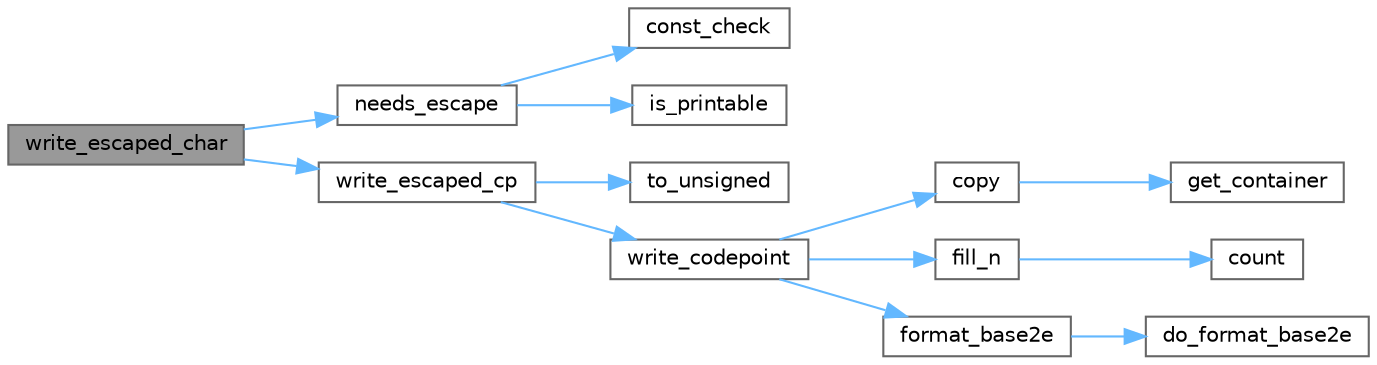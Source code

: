 digraph "write_escaped_char"
{
 // LATEX_PDF_SIZE
  bgcolor="transparent";
  edge [fontname=Helvetica,fontsize=10,labelfontname=Helvetica,labelfontsize=10];
  node [fontname=Helvetica,fontsize=10,shape=box,height=0.2,width=0.4];
  rankdir="LR";
  Node1 [id="Node000001",label="write_escaped_char",height=0.2,width=0.4,color="gray40", fillcolor="grey60", style="filled", fontcolor="black",tooltip=" "];
  Node1 -> Node2 [id="edge1_Node000001_Node000002",color="steelblue1",style="solid",tooltip=" "];
  Node2 [id="Node000002",label="needs_escape",height=0.2,width=0.4,color="grey40", fillcolor="white", style="filled",URL="$namespacedetail.html#ad067f15eb4a7290df2b3386c31678552",tooltip=" "];
  Node2 -> Node3 [id="edge2_Node000002_Node000003",color="steelblue1",style="solid",tooltip=" "];
  Node3 [id="Node000003",label="const_check",height=0.2,width=0.4,color="grey40", fillcolor="white", style="filled",URL="$namespacedetail.html#a3279dca70405e483511edbe9c391a376",tooltip=" "];
  Node2 -> Node4 [id="edge3_Node000002_Node000004",color="steelblue1",style="solid",tooltip=" "];
  Node4 [id="Node000004",label="is_printable",height=0.2,width=0.4,color="grey40", fillcolor="white", style="filled",URL="$namespacedetail.html#ae2cd306232db4bc51c951e45612cfce0",tooltip=" "];
  Node1 -> Node5 [id="edge4_Node000001_Node000005",color="steelblue1",style="solid",tooltip=" "];
  Node5 [id="Node000005",label="write_escaped_cp",height=0.2,width=0.4,color="grey40", fillcolor="white", style="filled",URL="$namespacedetail.html#a3b4a59ab741f4a9ff1e77dfc252fe9ef",tooltip=" "];
  Node5 -> Node6 [id="edge5_Node000005_Node000006",color="steelblue1",style="solid",tooltip=" "];
  Node6 [id="Node000006",label="to_unsigned",height=0.2,width=0.4,color="grey40", fillcolor="white", style="filled",URL="$namespacedetail.html#a99ea2582e6e3388c7c7b0d58027cbe0b",tooltip=" "];
  Node5 -> Node7 [id="edge6_Node000005_Node000007",color="steelblue1",style="solid",tooltip=" "];
  Node7 [id="Node000007",label="write_codepoint",height=0.2,width=0.4,color="grey40", fillcolor="white", style="filled",URL="$namespacedetail.html#a23eea6d81676255756eccf627cb1011f",tooltip=" "];
  Node7 -> Node8 [id="edge7_Node000007_Node000008",color="steelblue1",style="solid",tooltip=" "];
  Node8 [id="Node000008",label="copy",height=0.2,width=0.4,color="grey40", fillcolor="white", style="filled",URL="$namespacedetail.html#a424ac455d7b099551299db1be2e6e355",tooltip=" "];
  Node8 -> Node9 [id="edge8_Node000008_Node000009",color="steelblue1",style="solid",tooltip=" "];
  Node9 [id="Node000009",label="get_container",height=0.2,width=0.4,color="grey40", fillcolor="white", style="filled",URL="$namespacedetail.html#a2fad900275a3d2338d5393a4a5c38d92",tooltip=" "];
  Node7 -> Node10 [id="edge9_Node000007_Node000010",color="steelblue1",style="solid",tooltip=" "];
  Node10 [id="Node000010",label="fill_n",height=0.2,width=0.4,color="grey40", fillcolor="white", style="filled",URL="$namespacedetail.html#af3d706bc2c37ac0292283704aadc4149",tooltip=" "];
  Node10 -> Node11 [id="edge10_Node000010_Node000011",color="steelblue1",style="solid",tooltip=" "];
  Node11 [id="Node000011",label="count",height=0.2,width=0.4,color="grey40", fillcolor="white", style="filled",URL="$namespacedetail.html#a25e934f3e2c5280160c34cb21a8db91c",tooltip=" "];
  Node7 -> Node12 [id="edge11_Node000007_Node000012",color="steelblue1",style="solid",tooltip=" "];
  Node12 [id="Node000012",label="format_base2e",height=0.2,width=0.4,color="grey40", fillcolor="white", style="filled",URL="$namespacedetail.html#a7d429c1911e6353d694380b339ca3b03",tooltip=" "];
  Node12 -> Node13 [id="edge12_Node000012_Node000013",color="steelblue1",style="solid",tooltip=" "];
  Node13 [id="Node000013",label="do_format_base2e",height=0.2,width=0.4,color="grey40", fillcolor="white", style="filled",URL="$namespacedetail.html#a4724c9b8ff935f15efb1322f02359659",tooltip=" "];
}
